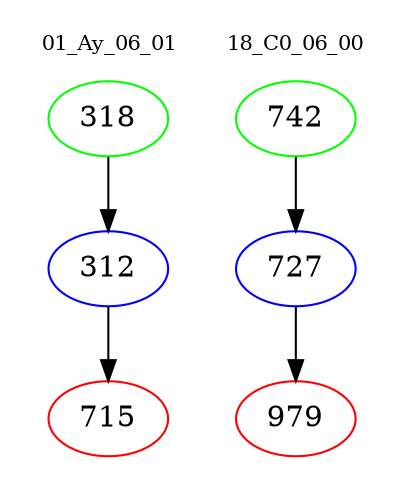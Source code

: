 digraph{
subgraph cluster_0 {
color = white
label = "01_Ay_06_01";
fontsize=10;
T0_318 [label="318", color="green"]
T0_318 -> T0_312 [color="black"]
T0_312 [label="312", color="blue"]
T0_312 -> T0_715 [color="black"]
T0_715 [label="715", color="red"]
}
subgraph cluster_1 {
color = white
label = "18_C0_06_00";
fontsize=10;
T1_742 [label="742", color="green"]
T1_742 -> T1_727 [color="black"]
T1_727 [label="727", color="blue"]
T1_727 -> T1_979 [color="black"]
T1_979 [label="979", color="red"]
}
}
